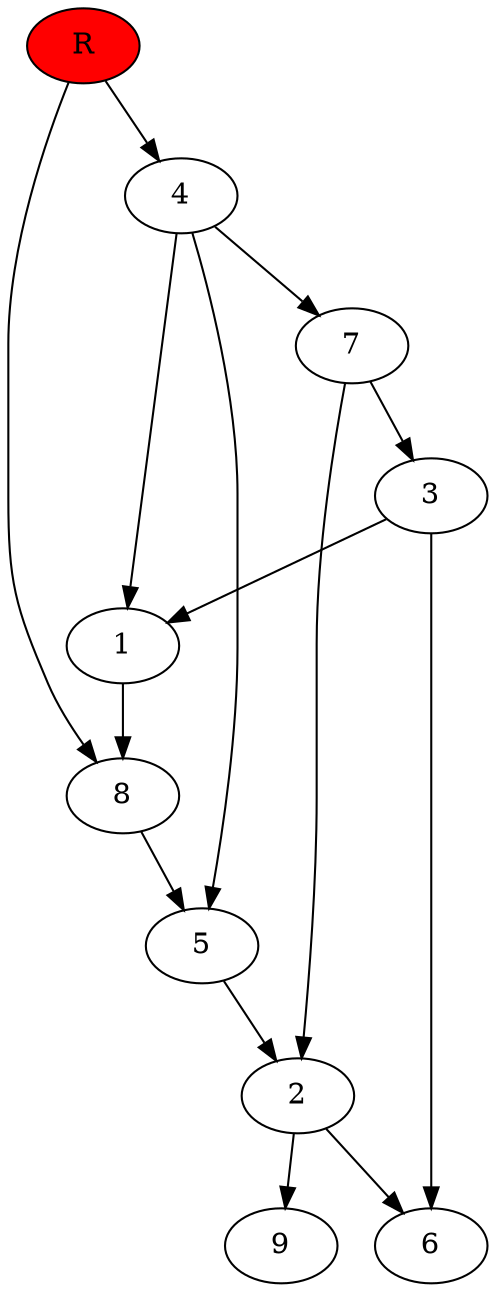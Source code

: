 digraph prb11144 {
	1
	2
	3
	4
	5
	6
	7
	8
	R [fillcolor="#ff0000" style=filled]
	1 -> 8
	2 -> 6
	2 -> 9
	3 -> 1
	3 -> 6
	4 -> 1
	4 -> 5
	4 -> 7
	5 -> 2
	7 -> 2
	7 -> 3
	8 -> 5
	R -> 4
	R -> 8
}
